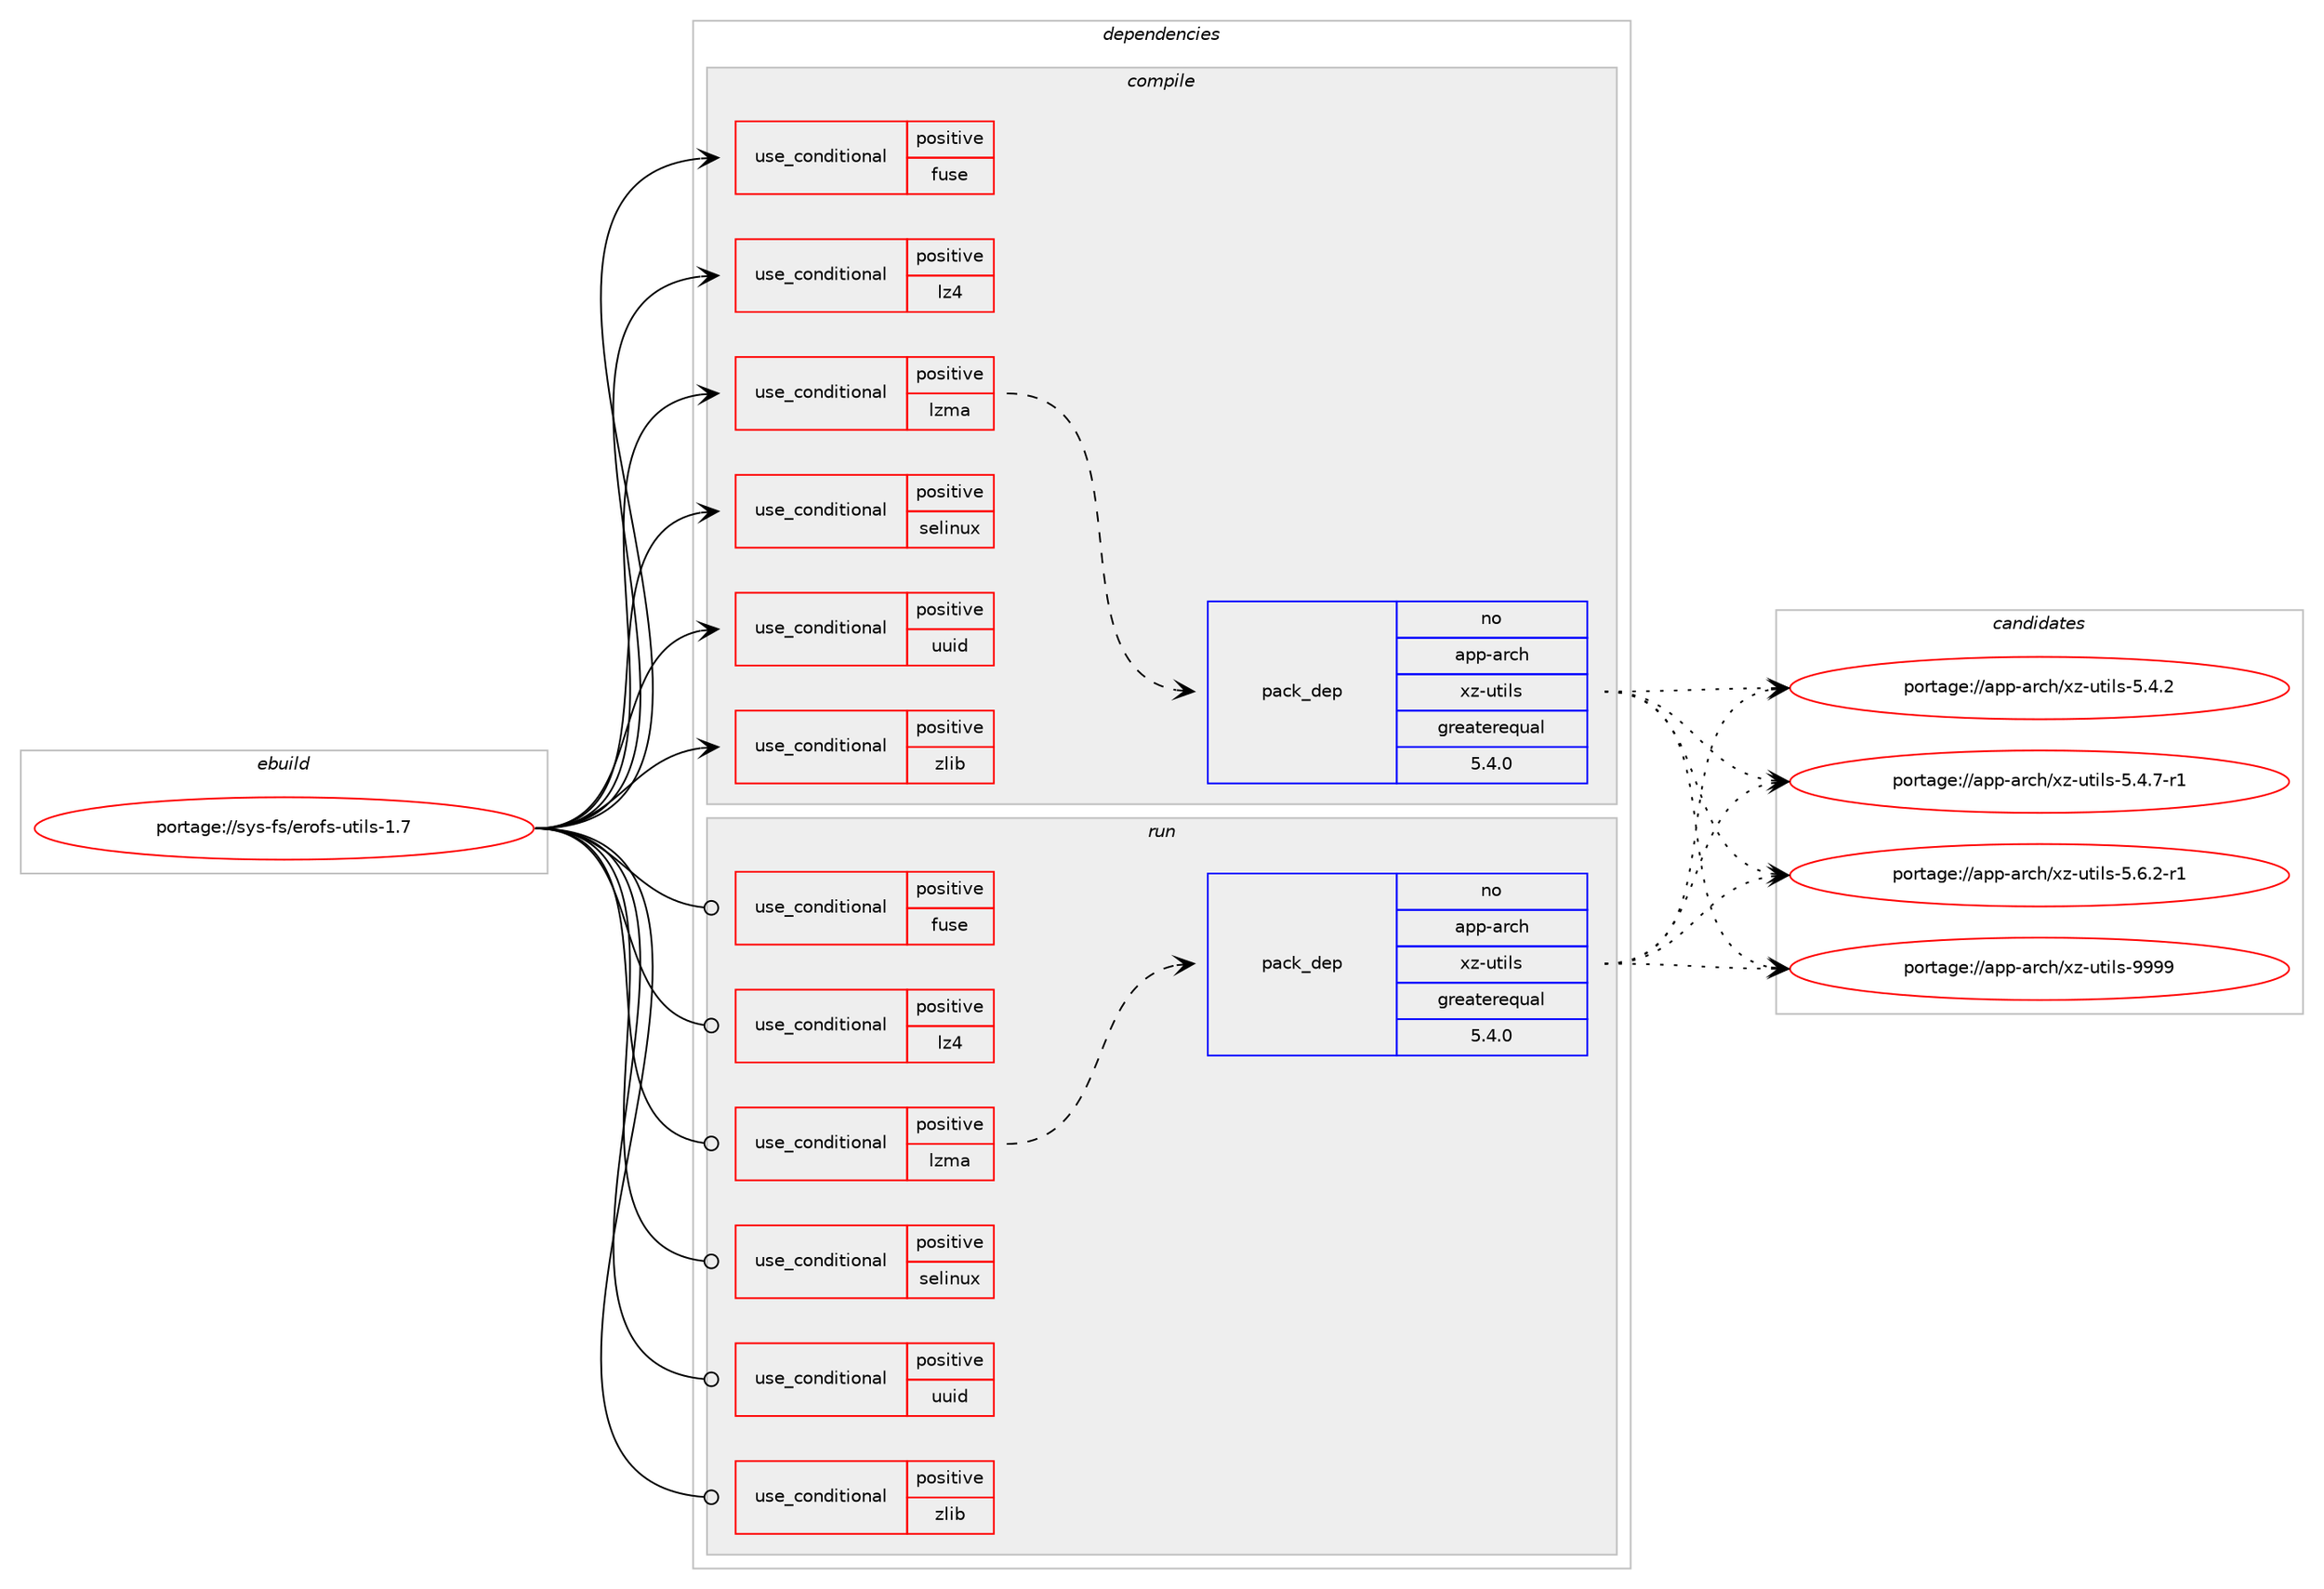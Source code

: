 digraph prolog {

# *************
# Graph options
# *************

newrank=true;
concentrate=true;
compound=true;
graph [rankdir=LR,fontname=Helvetica,fontsize=10,ranksep=1.5];#, ranksep=2.5, nodesep=0.2];
edge  [arrowhead=vee];
node  [fontname=Helvetica,fontsize=10];

# **********
# The ebuild
# **********

subgraph cluster_leftcol {
color=gray;
rank=same;
label=<<i>ebuild</i>>;
id [label="portage://sys-fs/erofs-utils-1.7", color=red, width=4, href="../sys-fs/erofs-utils-1.7.svg"];
}

# ****************
# The dependencies
# ****************

subgraph cluster_midcol {
color=gray;
label=<<i>dependencies</i>>;
subgraph cluster_compile {
fillcolor="#eeeeee";
style=filled;
label=<<i>compile</i>>;
subgraph cond113423 {
dependency218917 [label=<<TABLE BORDER="0" CELLBORDER="1" CELLSPACING="0" CELLPADDING="4"><TR><TD ROWSPAN="3" CELLPADDING="10">use_conditional</TD></TR><TR><TD>positive</TD></TR><TR><TD>fuse</TD></TR></TABLE>>, shape=none, color=red];
# *** BEGIN UNKNOWN DEPENDENCY TYPE (TODO) ***
# dependency218917 -> package_dependency(portage://sys-fs/erofs-utils-1.7,install,no,sys-fs,fuse,none,[,,],[slot(0)],[])
# *** END UNKNOWN DEPENDENCY TYPE (TODO) ***

}
id:e -> dependency218917:w [weight=20,style="solid",arrowhead="vee"];
subgraph cond113424 {
dependency218918 [label=<<TABLE BORDER="0" CELLBORDER="1" CELLSPACING="0" CELLPADDING="4"><TR><TD ROWSPAN="3" CELLPADDING="10">use_conditional</TD></TR><TR><TD>positive</TD></TR><TR><TD>lz4</TD></TR></TABLE>>, shape=none, color=red];
# *** BEGIN UNKNOWN DEPENDENCY TYPE (TODO) ***
# dependency218918 -> package_dependency(portage://sys-fs/erofs-utils-1.7,install,no,app-arch,lz4,none,[,,],[slot(0),equal],[])
# *** END UNKNOWN DEPENDENCY TYPE (TODO) ***

}
id:e -> dependency218918:w [weight=20,style="solid",arrowhead="vee"];
subgraph cond113425 {
dependency218919 [label=<<TABLE BORDER="0" CELLBORDER="1" CELLSPACING="0" CELLPADDING="4"><TR><TD ROWSPAN="3" CELLPADDING="10">use_conditional</TD></TR><TR><TD>positive</TD></TR><TR><TD>lzma</TD></TR></TABLE>>, shape=none, color=red];
subgraph pack102595 {
dependency218920 [label=<<TABLE BORDER="0" CELLBORDER="1" CELLSPACING="0" CELLPADDING="4" WIDTH="220"><TR><TD ROWSPAN="6" CELLPADDING="30">pack_dep</TD></TR><TR><TD WIDTH="110">no</TD></TR><TR><TD>app-arch</TD></TR><TR><TD>xz-utils</TD></TR><TR><TD>greaterequal</TD></TR><TR><TD>5.4.0</TD></TR></TABLE>>, shape=none, color=blue];
}
dependency218919:e -> dependency218920:w [weight=20,style="dashed",arrowhead="vee"];
}
id:e -> dependency218919:w [weight=20,style="solid",arrowhead="vee"];
subgraph cond113426 {
dependency218921 [label=<<TABLE BORDER="0" CELLBORDER="1" CELLSPACING="0" CELLPADDING="4"><TR><TD ROWSPAN="3" CELLPADDING="10">use_conditional</TD></TR><TR><TD>positive</TD></TR><TR><TD>selinux</TD></TR></TABLE>>, shape=none, color=red];
# *** BEGIN UNKNOWN DEPENDENCY TYPE (TODO) ***
# dependency218921 -> package_dependency(portage://sys-fs/erofs-utils-1.7,install,no,sys-libs,libselinux,none,[,,],[slot(0),equal],[])
# *** END UNKNOWN DEPENDENCY TYPE (TODO) ***

}
id:e -> dependency218921:w [weight=20,style="solid",arrowhead="vee"];
subgraph cond113427 {
dependency218922 [label=<<TABLE BORDER="0" CELLBORDER="1" CELLSPACING="0" CELLPADDING="4"><TR><TD ROWSPAN="3" CELLPADDING="10">use_conditional</TD></TR><TR><TD>positive</TD></TR><TR><TD>uuid</TD></TR></TABLE>>, shape=none, color=red];
# *** BEGIN UNKNOWN DEPENDENCY TYPE (TODO) ***
# dependency218922 -> package_dependency(portage://sys-fs/erofs-utils-1.7,install,no,sys-apps,util-linux,none,[,,],[],[])
# *** END UNKNOWN DEPENDENCY TYPE (TODO) ***

}
id:e -> dependency218922:w [weight=20,style="solid",arrowhead="vee"];
subgraph cond113428 {
dependency218923 [label=<<TABLE BORDER="0" CELLBORDER="1" CELLSPACING="0" CELLPADDING="4"><TR><TD ROWSPAN="3" CELLPADDING="10">use_conditional</TD></TR><TR><TD>positive</TD></TR><TR><TD>zlib</TD></TR></TABLE>>, shape=none, color=red];
# *** BEGIN UNKNOWN DEPENDENCY TYPE (TODO) ***
# dependency218923 -> package_dependency(portage://sys-fs/erofs-utils-1.7,install,no,sys-libs,zlib,none,[,,],[slot(0),equal],[])
# *** END UNKNOWN DEPENDENCY TYPE (TODO) ***

}
id:e -> dependency218923:w [weight=20,style="solid",arrowhead="vee"];
}
subgraph cluster_compileandrun {
fillcolor="#eeeeee";
style=filled;
label=<<i>compile and run</i>>;
}
subgraph cluster_run {
fillcolor="#eeeeee";
style=filled;
label=<<i>run</i>>;
subgraph cond113429 {
dependency218924 [label=<<TABLE BORDER="0" CELLBORDER="1" CELLSPACING="0" CELLPADDING="4"><TR><TD ROWSPAN="3" CELLPADDING="10">use_conditional</TD></TR><TR><TD>positive</TD></TR><TR><TD>fuse</TD></TR></TABLE>>, shape=none, color=red];
# *** BEGIN UNKNOWN DEPENDENCY TYPE (TODO) ***
# dependency218924 -> package_dependency(portage://sys-fs/erofs-utils-1.7,run,no,sys-fs,fuse,none,[,,],[slot(0)],[])
# *** END UNKNOWN DEPENDENCY TYPE (TODO) ***

}
id:e -> dependency218924:w [weight=20,style="solid",arrowhead="odot"];
subgraph cond113430 {
dependency218925 [label=<<TABLE BORDER="0" CELLBORDER="1" CELLSPACING="0" CELLPADDING="4"><TR><TD ROWSPAN="3" CELLPADDING="10">use_conditional</TD></TR><TR><TD>positive</TD></TR><TR><TD>lz4</TD></TR></TABLE>>, shape=none, color=red];
# *** BEGIN UNKNOWN DEPENDENCY TYPE (TODO) ***
# dependency218925 -> package_dependency(portage://sys-fs/erofs-utils-1.7,run,no,app-arch,lz4,none,[,,],[slot(0),equal],[])
# *** END UNKNOWN DEPENDENCY TYPE (TODO) ***

}
id:e -> dependency218925:w [weight=20,style="solid",arrowhead="odot"];
subgraph cond113431 {
dependency218926 [label=<<TABLE BORDER="0" CELLBORDER="1" CELLSPACING="0" CELLPADDING="4"><TR><TD ROWSPAN="3" CELLPADDING="10">use_conditional</TD></TR><TR><TD>positive</TD></TR><TR><TD>lzma</TD></TR></TABLE>>, shape=none, color=red];
subgraph pack102596 {
dependency218927 [label=<<TABLE BORDER="0" CELLBORDER="1" CELLSPACING="0" CELLPADDING="4" WIDTH="220"><TR><TD ROWSPAN="6" CELLPADDING="30">pack_dep</TD></TR><TR><TD WIDTH="110">no</TD></TR><TR><TD>app-arch</TD></TR><TR><TD>xz-utils</TD></TR><TR><TD>greaterequal</TD></TR><TR><TD>5.4.0</TD></TR></TABLE>>, shape=none, color=blue];
}
dependency218926:e -> dependency218927:w [weight=20,style="dashed",arrowhead="vee"];
}
id:e -> dependency218926:w [weight=20,style="solid",arrowhead="odot"];
subgraph cond113432 {
dependency218928 [label=<<TABLE BORDER="0" CELLBORDER="1" CELLSPACING="0" CELLPADDING="4"><TR><TD ROWSPAN="3" CELLPADDING="10">use_conditional</TD></TR><TR><TD>positive</TD></TR><TR><TD>selinux</TD></TR></TABLE>>, shape=none, color=red];
# *** BEGIN UNKNOWN DEPENDENCY TYPE (TODO) ***
# dependency218928 -> package_dependency(portage://sys-fs/erofs-utils-1.7,run,no,sys-libs,libselinux,none,[,,],[slot(0),equal],[])
# *** END UNKNOWN DEPENDENCY TYPE (TODO) ***

}
id:e -> dependency218928:w [weight=20,style="solid",arrowhead="odot"];
subgraph cond113433 {
dependency218929 [label=<<TABLE BORDER="0" CELLBORDER="1" CELLSPACING="0" CELLPADDING="4"><TR><TD ROWSPAN="3" CELLPADDING="10">use_conditional</TD></TR><TR><TD>positive</TD></TR><TR><TD>uuid</TD></TR></TABLE>>, shape=none, color=red];
# *** BEGIN UNKNOWN DEPENDENCY TYPE (TODO) ***
# dependency218929 -> package_dependency(portage://sys-fs/erofs-utils-1.7,run,no,sys-apps,util-linux,none,[,,],[],[])
# *** END UNKNOWN DEPENDENCY TYPE (TODO) ***

}
id:e -> dependency218929:w [weight=20,style="solid",arrowhead="odot"];
subgraph cond113434 {
dependency218930 [label=<<TABLE BORDER="0" CELLBORDER="1" CELLSPACING="0" CELLPADDING="4"><TR><TD ROWSPAN="3" CELLPADDING="10">use_conditional</TD></TR><TR><TD>positive</TD></TR><TR><TD>zlib</TD></TR></TABLE>>, shape=none, color=red];
# *** BEGIN UNKNOWN DEPENDENCY TYPE (TODO) ***
# dependency218930 -> package_dependency(portage://sys-fs/erofs-utils-1.7,run,no,sys-libs,zlib,none,[,,],[slot(0),equal],[])
# *** END UNKNOWN DEPENDENCY TYPE (TODO) ***

}
id:e -> dependency218930:w [weight=20,style="solid",arrowhead="odot"];
}
}

# **************
# The candidates
# **************

subgraph cluster_choices {
rank=same;
color=gray;
label=<<i>candidates</i>>;

subgraph choice102595 {
color=black;
nodesep=1;
choice971121124597114991044712012245117116105108115455346524650 [label="portage://app-arch/xz-utils-5.4.2", color=red, width=4,href="../app-arch/xz-utils-5.4.2.svg"];
choice9711211245971149910447120122451171161051081154553465246554511449 [label="portage://app-arch/xz-utils-5.4.7-r1", color=red, width=4,href="../app-arch/xz-utils-5.4.7-r1.svg"];
choice9711211245971149910447120122451171161051081154553465446504511449 [label="portage://app-arch/xz-utils-5.6.2-r1", color=red, width=4,href="../app-arch/xz-utils-5.6.2-r1.svg"];
choice9711211245971149910447120122451171161051081154557575757 [label="portage://app-arch/xz-utils-9999", color=red, width=4,href="../app-arch/xz-utils-9999.svg"];
dependency218920:e -> choice971121124597114991044712012245117116105108115455346524650:w [style=dotted,weight="100"];
dependency218920:e -> choice9711211245971149910447120122451171161051081154553465246554511449:w [style=dotted,weight="100"];
dependency218920:e -> choice9711211245971149910447120122451171161051081154553465446504511449:w [style=dotted,weight="100"];
dependency218920:e -> choice9711211245971149910447120122451171161051081154557575757:w [style=dotted,weight="100"];
}
subgraph choice102596 {
color=black;
nodesep=1;
choice971121124597114991044712012245117116105108115455346524650 [label="portage://app-arch/xz-utils-5.4.2", color=red, width=4,href="../app-arch/xz-utils-5.4.2.svg"];
choice9711211245971149910447120122451171161051081154553465246554511449 [label="portage://app-arch/xz-utils-5.4.7-r1", color=red, width=4,href="../app-arch/xz-utils-5.4.7-r1.svg"];
choice9711211245971149910447120122451171161051081154553465446504511449 [label="portage://app-arch/xz-utils-5.6.2-r1", color=red, width=4,href="../app-arch/xz-utils-5.6.2-r1.svg"];
choice9711211245971149910447120122451171161051081154557575757 [label="portage://app-arch/xz-utils-9999", color=red, width=4,href="../app-arch/xz-utils-9999.svg"];
dependency218927:e -> choice971121124597114991044712012245117116105108115455346524650:w [style=dotted,weight="100"];
dependency218927:e -> choice9711211245971149910447120122451171161051081154553465246554511449:w [style=dotted,weight="100"];
dependency218927:e -> choice9711211245971149910447120122451171161051081154553465446504511449:w [style=dotted,weight="100"];
dependency218927:e -> choice9711211245971149910447120122451171161051081154557575757:w [style=dotted,weight="100"];
}
}

}
